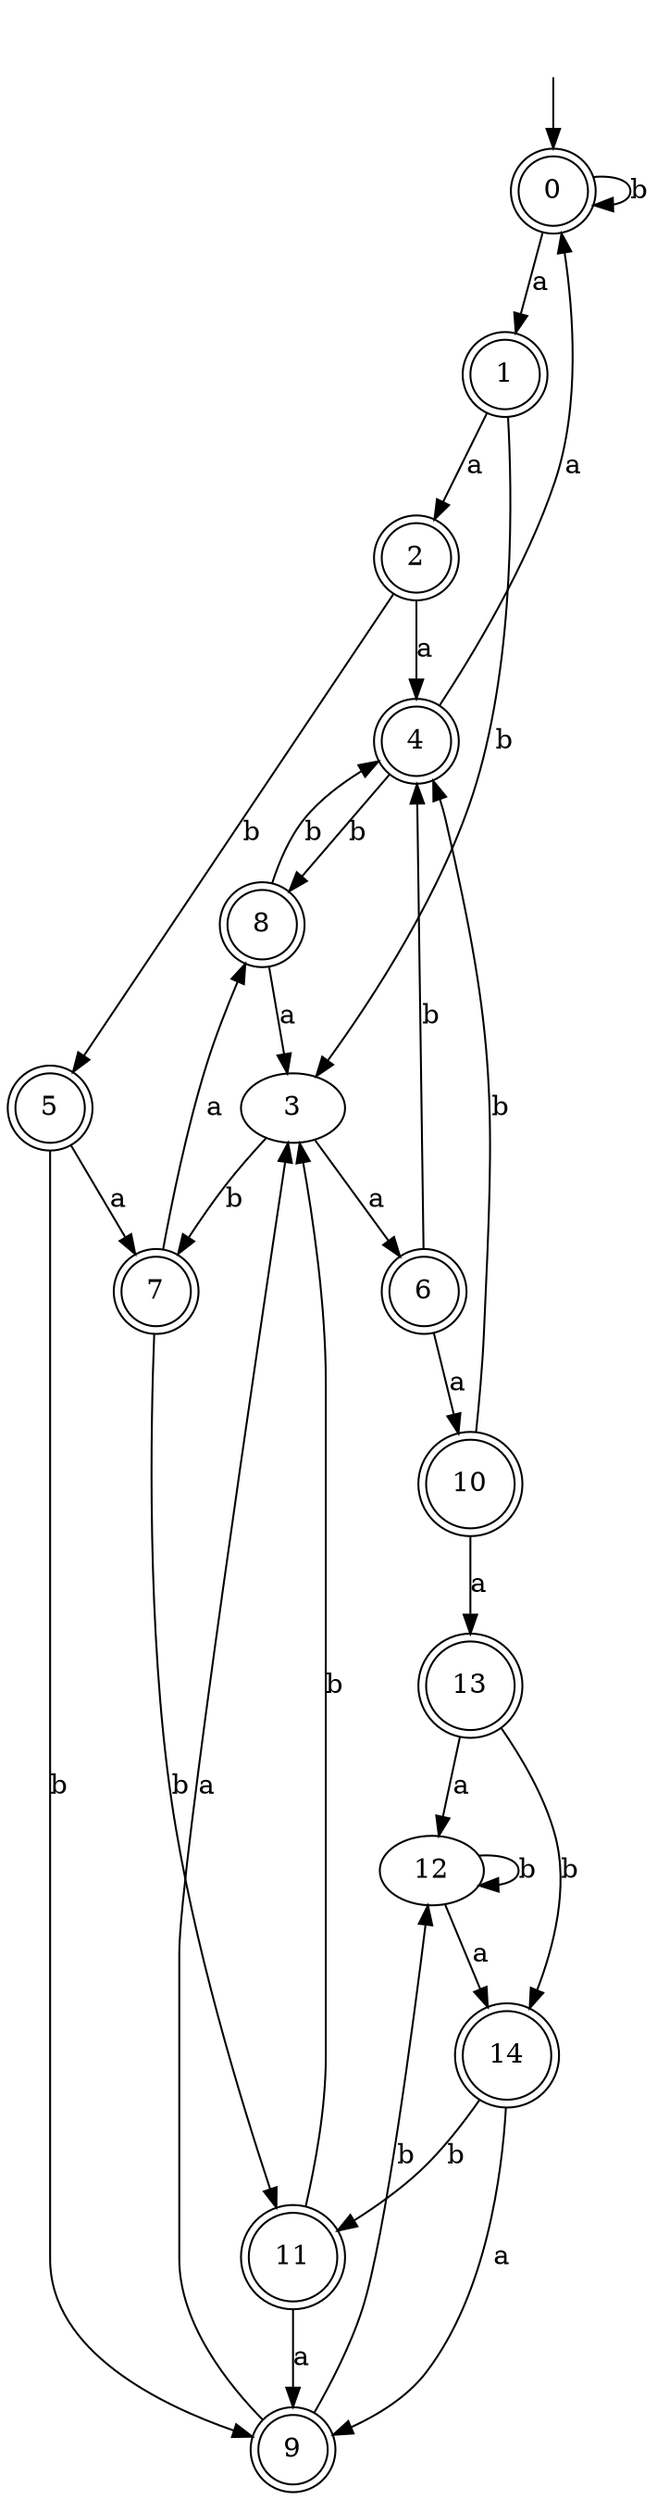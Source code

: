 digraph RandomDFA {
  __start0 [label="", shape=none];
  __start0 -> 0 [label=""];
  0 [shape=circle] [shape=doublecircle]
  0 -> 1 [label="a"]
  0 -> 0 [label="b"]
  1 [shape=doublecircle]
  1 -> 2 [label="a"]
  1 -> 3 [label="b"]
  2 [shape=doublecircle]
  2 -> 4 [label="a"]
  2 -> 5 [label="b"]
  3
  3 -> 6 [label="a"]
  3 -> 7 [label="b"]
  4 [shape=doublecircle]
  4 -> 0 [label="a"]
  4 -> 8 [label="b"]
  5 [shape=doublecircle]
  5 -> 7 [label="a"]
  5 -> 9 [label="b"]
  6 [shape=doublecircle]
  6 -> 10 [label="a"]
  6 -> 4 [label="b"]
  7 [shape=doublecircle]
  7 -> 8 [label="a"]
  7 -> 11 [label="b"]
  8 [shape=doublecircle]
  8 -> 3 [label="a"]
  8 -> 4 [label="b"]
  9 [shape=doublecircle]
  9 -> 3 [label="a"]
  9 -> 12 [label="b"]
  10 [shape=doublecircle]
  10 -> 13 [label="a"]
  10 -> 4 [label="b"]
  11 [shape=doublecircle]
  11 -> 9 [label="a"]
  11 -> 3 [label="b"]
  12
  12 -> 14 [label="a"]
  12 -> 12 [label="b"]
  13 [shape=doublecircle]
  13 -> 12 [label="a"]
  13 -> 14 [label="b"]
  14 [shape=doublecircle]
  14 -> 9 [label="a"]
  14 -> 11 [label="b"]
}

